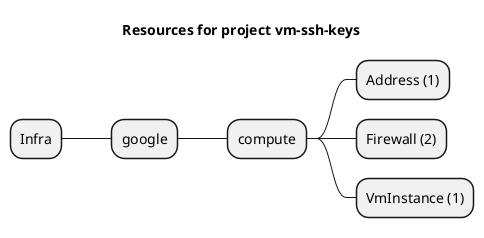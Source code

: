 @startmindmap
title Resources for project vm-ssh-keys
skinparam monochrome true
+ Infra
++ google
+++ compute
++++ Address (1)
++++ Firewall (2)
++++ VmInstance (1)
@endmindmap